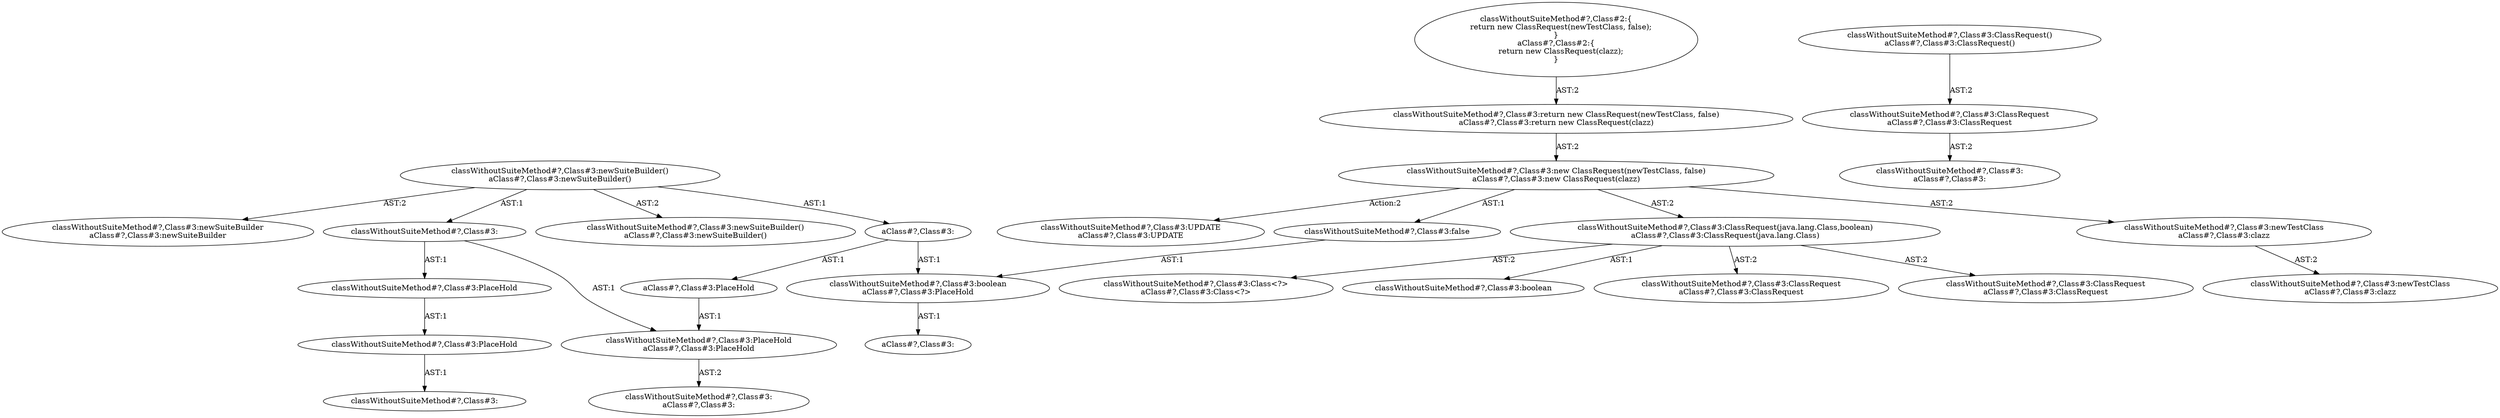 digraph "Pattern" {
0 [label="classWithoutSuiteMethod#?,Class#3:UPDATE
aClass#?,Class#3:UPDATE" shape=ellipse]
1 [label="classWithoutSuiteMethod#?,Class#3:new ClassRequest(newTestClass, false)
aClass#?,Class#3:new ClassRequest(clazz)" shape=ellipse]
2 [label="classWithoutSuiteMethod#?,Class#3:return new ClassRequest(newTestClass, false)
aClass#?,Class#3:return new ClassRequest(clazz)" shape=ellipse]
3 [label="classWithoutSuiteMethod#?,Class#2:\{
    return new ClassRequest(newTestClass, false);
\}
aClass#?,Class#2:\{
    return new ClassRequest(clazz);
\}" shape=ellipse]
4 [label="classWithoutSuiteMethod#?,Class#3:ClassRequest(java.lang.Class,boolean)
aClass#?,Class#3:ClassRequest(java.lang.Class)" shape=ellipse]
5 [label="classWithoutSuiteMethod#?,Class#3:ClassRequest
aClass#?,Class#3:ClassRequest" shape=ellipse]
6 [label="classWithoutSuiteMethod#?,Class#3:ClassRequest
aClass#?,Class#3:ClassRequest" shape=ellipse]
7 [label="classWithoutSuiteMethod#?,Class#3:Class<?>
aClass#?,Class#3:Class<?>" shape=ellipse]
8 [label="classWithoutSuiteMethod#?,Class#3:boolean" shape=ellipse]
9 [label="classWithoutSuiteMethod#?,Class#3:newTestClass
aClass#?,Class#3:clazz" shape=ellipse]
10 [label="classWithoutSuiteMethod#?,Class#3:newTestClass
aClass#?,Class#3:clazz" shape=ellipse]
11 [label="classWithoutSuiteMethod#?,Class#3:false" shape=ellipse]
12 [label="classWithoutSuiteMethod#?,Class#3:boolean
aClass#?,Class#3:PlaceHold" shape=ellipse]
13 [label="classWithoutSuiteMethod#?,Class#3:ClassRequest()
aClass#?,Class#3:ClassRequest()" shape=ellipse]
14 [label="classWithoutSuiteMethod#?,Class#3:ClassRequest
aClass#?,Class#3:ClassRequest" shape=ellipse]
15 [label="classWithoutSuiteMethod#?,Class#3:
aClass#?,Class#3:" shape=ellipse]
16 [label="classWithoutSuiteMethod#?,Class#3:newSuiteBuilder()
aClass#?,Class#3:newSuiteBuilder()" shape=ellipse]
17 [label="classWithoutSuiteMethod#?,Class#3:newSuiteBuilder
aClass#?,Class#3:newSuiteBuilder" shape=ellipse]
18 [label="classWithoutSuiteMethod#?,Class#3:" shape=ellipse]
19 [label="classWithoutSuiteMethod#?,Class#3:PlaceHold
aClass#?,Class#3:PlaceHold" shape=ellipse]
20 [label="classWithoutSuiteMethod#?,Class#3:
aClass#?,Class#3:" shape=ellipse]
21 [label="classWithoutSuiteMethod#?,Class#3:PlaceHold" shape=ellipse]
22 [label="classWithoutSuiteMethod#?,Class#3:PlaceHold" shape=ellipse]
23 [label="classWithoutSuiteMethod#?,Class#3:" shape=ellipse]
24 [label="classWithoutSuiteMethod#?,Class#3:newSuiteBuilder()
aClass#?,Class#3:newSuiteBuilder()" shape=ellipse]
25 [label="aClass#?,Class#3:" shape=ellipse]
26 [label="aClass#?,Class#3:" shape=ellipse]
27 [label="aClass#?,Class#3:PlaceHold" shape=ellipse]
1 -> 0 [label="Action:2"];
1 -> 4 [label="AST:2"];
1 -> 9 [label="AST:2"];
1 -> 11 [label="AST:1"];
2 -> 1 [label="AST:2"];
3 -> 2 [label="AST:2"];
4 -> 5 [label="AST:2"];
4 -> 6 [label="AST:2"];
4 -> 7 [label="AST:2"];
4 -> 8 [label="AST:1"];
9 -> 10 [label="AST:2"];
11 -> 12 [label="AST:1"];
12 -> 26 [label="AST:1"];
13 -> 14 [label="AST:2"];
14 -> 15 [label="AST:2"];
16 -> 17 [label="AST:2"];
16 -> 18 [label="AST:1"];
16 -> 24 [label="AST:2"];
16 -> 25 [label="AST:1"];
18 -> 19 [label="AST:1"];
18 -> 21 [label="AST:1"];
19 -> 20 [label="AST:2"];
21 -> 22 [label="AST:1"];
22 -> 23 [label="AST:1"];
25 -> 12 [label="AST:1"];
25 -> 27 [label="AST:1"];
27 -> 19 [label="AST:1"];
}